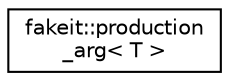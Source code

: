 digraph "Graphical Class Hierarchy"
{
  edge [fontname="Helvetica",fontsize="10",labelfontname="Helvetica",labelfontsize="10"];
  node [fontname="Helvetica",fontsize="10",shape=record];
  rankdir="LR";
  Node1 [label="fakeit::production\l_arg\< T \>",height=0.2,width=0.4,color="black", fillcolor="white", style="filled",URL="$d5/d86/structfakeit_1_1production__arg.html"];
}
